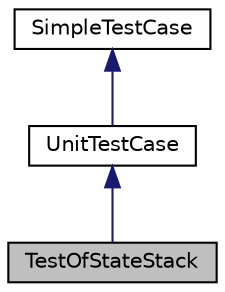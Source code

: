 digraph "TestOfStateStack"
{
  edge [fontname="Helvetica",fontsize="10",labelfontname="Helvetica",labelfontsize="10"];
  node [fontname="Helvetica",fontsize="10",shape=record];
  Node1 [label="TestOfStateStack",height=0.2,width=0.4,color="black", fillcolor="grey75", style="filled" fontcolor="black"];
  Node2 -> Node1 [dir="back",color="midnightblue",fontsize="10",style="solid",fontname="Helvetica"];
  Node2 [label="UnitTestCase",height=0.2,width=0.4,color="black", fillcolor="white", style="filled",URL="$class_unit_test_case.html"];
  Node3 -> Node2 [dir="back",color="midnightblue",fontsize="10",style="solid",fontname="Helvetica"];
  Node3 [label="SimpleTestCase",height=0.2,width=0.4,color="black", fillcolor="white", style="filled",URL="$class_simple_test_case.html"];
}
